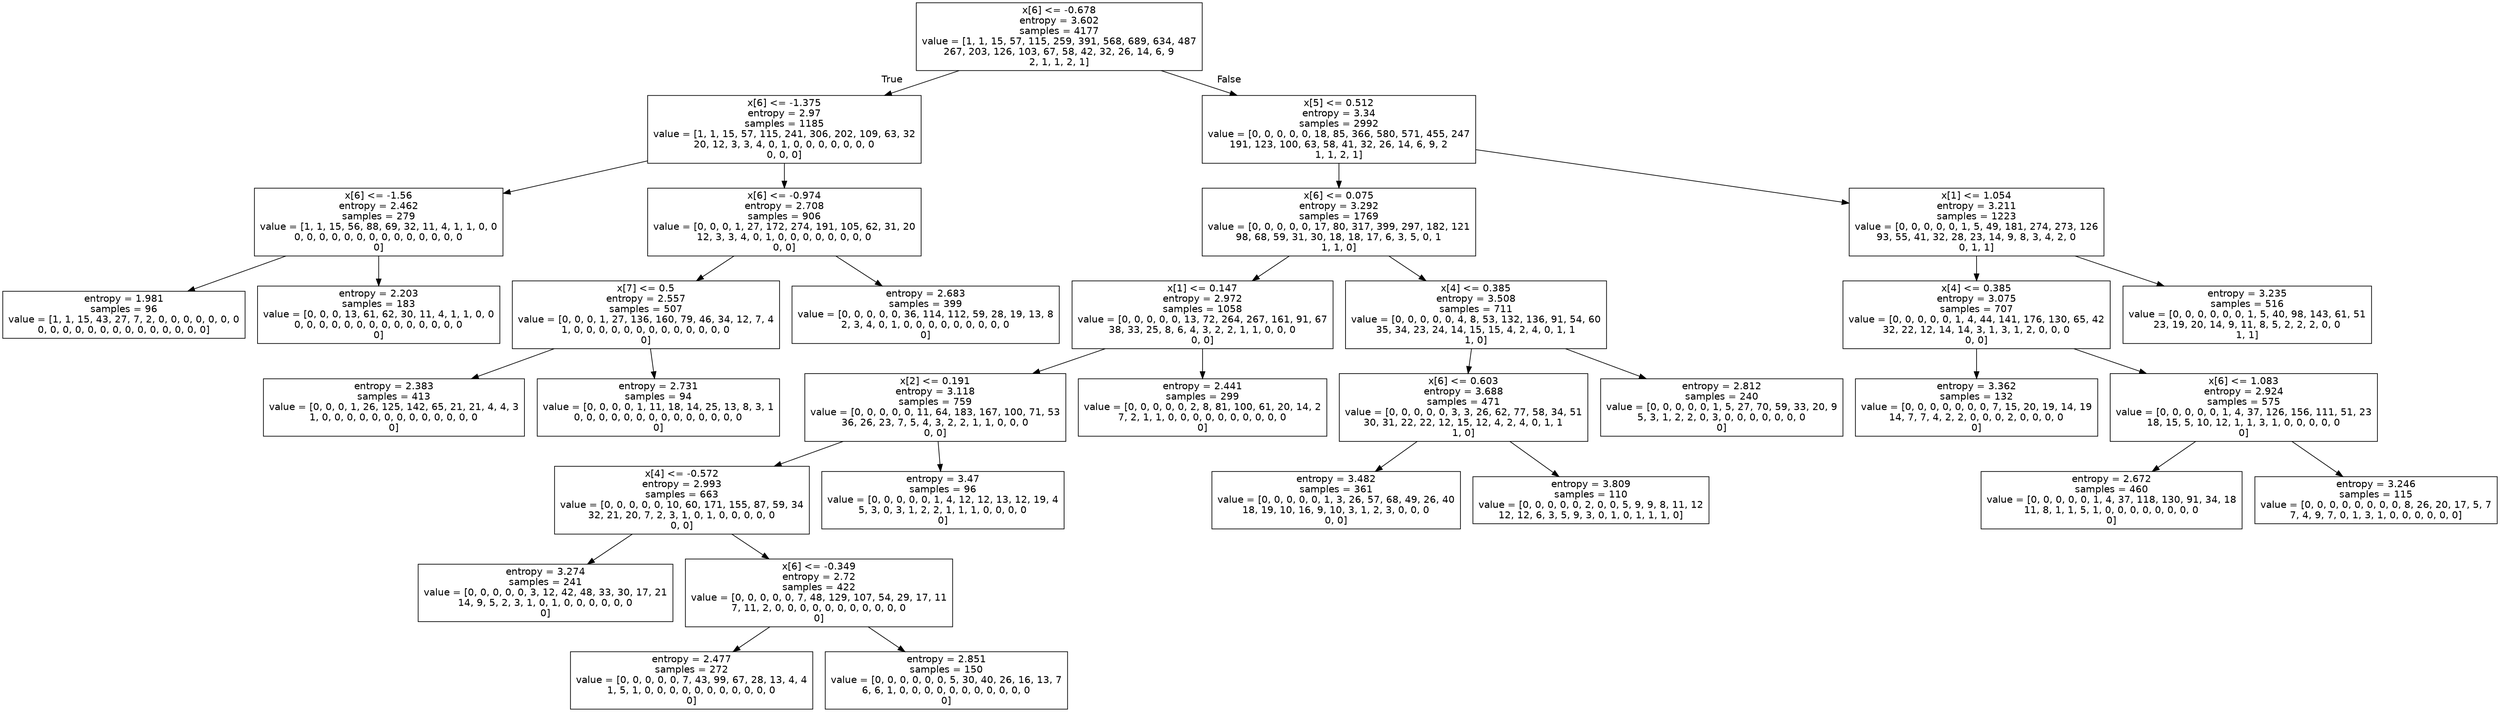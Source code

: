 digraph Tree {
node [shape=box, fontname="helvetica"] ;
edge [fontname="helvetica"] ;
0 [label="x[6] <= -0.678\nentropy = 3.602\nsamples = 4177\nvalue = [1, 1, 15, 57, 115, 259, 391, 568, 689, 634, 487\n267, 203, 126, 103, 67, 58, 42, 32, 26, 14, 6, 9\n2, 1, 1, 2, 1]"] ;
1 [label="x[6] <= -1.375\nentropy = 2.97\nsamples = 1185\nvalue = [1, 1, 15, 57, 115, 241, 306, 202, 109, 63, 32\n20, 12, 3, 3, 4, 0, 1, 0, 0, 0, 0, 0, 0, 0\n0, 0, 0]"] ;
0 -> 1 [labeldistance=2.5, labelangle=45, headlabel="True"] ;
3 [label="x[6] <= -1.56\nentropy = 2.462\nsamples = 279\nvalue = [1, 1, 15, 56, 88, 69, 32, 11, 4, 1, 1, 0, 0\n0, 0, 0, 0, 0, 0, 0, 0, 0, 0, 0, 0, 0, 0\n0]"] ;
1 -> 3 ;
9 [label="entropy = 1.981\nsamples = 96\nvalue = [1, 1, 15, 43, 27, 7, 2, 0, 0, 0, 0, 0, 0, 0\n0, 0, 0, 0, 0, 0, 0, 0, 0, 0, 0, 0, 0, 0]"] ;
3 -> 9 ;
10 [label="entropy = 2.203\nsamples = 183\nvalue = [0, 0, 0, 13, 61, 62, 30, 11, 4, 1, 1, 0, 0\n0, 0, 0, 0, 0, 0, 0, 0, 0, 0, 0, 0, 0, 0\n0]"] ;
3 -> 10 ;
4 [label="x[6] <= -0.974\nentropy = 2.708\nsamples = 906\nvalue = [0, 0, 0, 1, 27, 172, 274, 191, 105, 62, 31, 20\n12, 3, 3, 4, 0, 1, 0, 0, 0, 0, 0, 0, 0, 0\n0, 0]"] ;
1 -> 4 ;
11 [label="x[7] <= 0.5\nentropy = 2.557\nsamples = 507\nvalue = [0, 0, 0, 1, 27, 136, 160, 79, 46, 34, 12, 7, 4\n1, 0, 0, 0, 0, 0, 0, 0, 0, 0, 0, 0, 0, 0\n0]"] ;
4 -> 11 ;
19 [label="entropy = 2.383\nsamples = 413\nvalue = [0, 0, 0, 1, 26, 125, 142, 65, 21, 21, 4, 4, 3\n1, 0, 0, 0, 0, 0, 0, 0, 0, 0, 0, 0, 0, 0\n0]"] ;
11 -> 19 ;
20 [label="entropy = 2.731\nsamples = 94\nvalue = [0, 0, 0, 0, 1, 11, 18, 14, 25, 13, 8, 3, 1\n0, 0, 0, 0, 0, 0, 0, 0, 0, 0, 0, 0, 0, 0\n0]"] ;
11 -> 20 ;
12 [label="entropy = 2.683\nsamples = 399\nvalue = [0, 0, 0, 0, 0, 36, 114, 112, 59, 28, 19, 13, 8\n2, 3, 4, 0, 1, 0, 0, 0, 0, 0, 0, 0, 0, 0\n0]"] ;
4 -> 12 ;
2 [label="x[5] <= 0.512\nentropy = 3.34\nsamples = 2992\nvalue = [0, 0, 0, 0, 0, 18, 85, 366, 580, 571, 455, 247\n191, 123, 100, 63, 58, 41, 32, 26, 14, 6, 9, 2\n1, 1, 2, 1]"] ;
0 -> 2 [labeldistance=2.5, labelangle=-45, headlabel="False"] ;
5 [label="x[6] <= 0.075\nentropy = 3.292\nsamples = 1769\nvalue = [0, 0, 0, 0, 0, 17, 80, 317, 399, 297, 182, 121\n98, 68, 59, 31, 30, 18, 18, 17, 6, 3, 5, 0, 1\n1, 1, 0]"] ;
2 -> 5 ;
7 [label="x[1] <= 0.147\nentropy = 2.972\nsamples = 1058\nvalue = [0, 0, 0, 0, 0, 13, 72, 264, 267, 161, 91, 67\n38, 33, 25, 8, 6, 4, 3, 2, 2, 1, 1, 0, 0, 0\n0, 0]"] ;
5 -> 7 ;
25 [label="x[2] <= 0.191\nentropy = 3.118\nsamples = 759\nvalue = [0, 0, 0, 0, 0, 11, 64, 183, 167, 100, 71, 53\n36, 26, 23, 7, 5, 4, 3, 2, 2, 1, 1, 0, 0, 0\n0, 0]"] ;
7 -> 25 ;
27 [label="x[4] <= -0.572\nentropy = 2.993\nsamples = 663\nvalue = [0, 0, 0, 0, 0, 10, 60, 171, 155, 87, 59, 34\n32, 21, 20, 7, 2, 3, 1, 0, 1, 0, 0, 0, 0, 0\n0, 0]"] ;
25 -> 27 ;
29 [label="entropy = 3.274\nsamples = 241\nvalue = [0, 0, 0, 0, 0, 3, 12, 42, 48, 33, 30, 17, 21\n14, 9, 5, 2, 3, 1, 0, 1, 0, 0, 0, 0, 0, 0\n0]"] ;
27 -> 29 ;
30 [label="x[6] <= -0.349\nentropy = 2.72\nsamples = 422\nvalue = [0, 0, 0, 0, 0, 7, 48, 129, 107, 54, 29, 17, 11\n7, 11, 2, 0, 0, 0, 0, 0, 0, 0, 0, 0, 0, 0\n0]"] ;
27 -> 30 ;
31 [label="entropy = 2.477\nsamples = 272\nvalue = [0, 0, 0, 0, 0, 7, 43, 99, 67, 28, 13, 4, 4\n1, 5, 1, 0, 0, 0, 0, 0, 0, 0, 0, 0, 0, 0\n0]"] ;
30 -> 31 ;
32 [label="entropy = 2.851\nsamples = 150\nvalue = [0, 0, 0, 0, 0, 0, 5, 30, 40, 26, 16, 13, 7\n6, 6, 1, 0, 0, 0, 0, 0, 0, 0, 0, 0, 0, 0\n0]"] ;
30 -> 32 ;
28 [label="entropy = 3.47\nsamples = 96\nvalue = [0, 0, 0, 0, 0, 1, 4, 12, 12, 13, 12, 19, 4\n5, 3, 0, 3, 1, 2, 2, 1, 1, 1, 0, 0, 0, 0\n0]"] ;
25 -> 28 ;
26 [label="entropy = 2.441\nsamples = 299\nvalue = [0, 0, 0, 0, 0, 2, 8, 81, 100, 61, 20, 14, 2\n7, 2, 1, 1, 0, 0, 0, 0, 0, 0, 0, 0, 0, 0\n0]"] ;
7 -> 26 ;
8 [label="x[4] <= 0.385\nentropy = 3.508\nsamples = 711\nvalue = [0, 0, 0, 0, 0, 4, 8, 53, 132, 136, 91, 54, 60\n35, 34, 23, 24, 14, 15, 15, 4, 2, 4, 0, 1, 1\n1, 0]"] ;
5 -> 8 ;
15 [label="x[6] <= 0.603\nentropy = 3.688\nsamples = 471\nvalue = [0, 0, 0, 0, 0, 3, 3, 26, 62, 77, 58, 34, 51\n30, 31, 22, 22, 12, 15, 12, 4, 2, 4, 0, 1, 1\n1, 0]"] ;
8 -> 15 ;
17 [label="entropy = 3.482\nsamples = 361\nvalue = [0, 0, 0, 0, 0, 1, 3, 26, 57, 68, 49, 26, 40\n18, 19, 10, 16, 9, 10, 3, 1, 2, 3, 0, 0, 0\n0, 0]"] ;
15 -> 17 ;
18 [label="entropy = 3.809\nsamples = 110\nvalue = [0, 0, 0, 0, 0, 2, 0, 0, 5, 9, 9, 8, 11, 12\n12, 12, 6, 3, 5, 9, 3, 0, 1, 0, 1, 1, 1, 0]"] ;
15 -> 18 ;
16 [label="entropy = 2.812\nsamples = 240\nvalue = [0, 0, 0, 0, 0, 1, 5, 27, 70, 59, 33, 20, 9\n5, 3, 1, 2, 2, 0, 3, 0, 0, 0, 0, 0, 0, 0\n0]"] ;
8 -> 16 ;
6 [label="x[1] <= 1.054\nentropy = 3.211\nsamples = 1223\nvalue = [0, 0, 0, 0, 0, 1, 5, 49, 181, 274, 273, 126\n93, 55, 41, 32, 28, 23, 14, 9, 8, 3, 4, 2, 0\n0, 1, 1]"] ;
2 -> 6 ;
13 [label="x[4] <= 0.385\nentropy = 3.075\nsamples = 707\nvalue = [0, 0, 0, 0, 0, 1, 4, 44, 141, 176, 130, 65, 42\n32, 22, 12, 14, 14, 3, 1, 3, 1, 2, 0, 0, 0\n0, 0]"] ;
6 -> 13 ;
21 [label="entropy = 3.362\nsamples = 132\nvalue = [0, 0, 0, 0, 0, 0, 0, 7, 15, 20, 19, 14, 19\n14, 7, 7, 4, 2, 2, 0, 0, 0, 2, 0, 0, 0, 0\n0]"] ;
13 -> 21 ;
22 [label="x[6] <= 1.083\nentropy = 2.924\nsamples = 575\nvalue = [0, 0, 0, 0, 0, 1, 4, 37, 126, 156, 111, 51, 23\n18, 15, 5, 10, 12, 1, 1, 3, 1, 0, 0, 0, 0, 0\n0]"] ;
13 -> 22 ;
23 [label="entropy = 2.672\nsamples = 460\nvalue = [0, 0, 0, 0, 0, 1, 4, 37, 118, 130, 91, 34, 18\n11, 8, 1, 1, 5, 1, 0, 0, 0, 0, 0, 0, 0, 0\n0]"] ;
22 -> 23 ;
24 [label="entropy = 3.246\nsamples = 115\nvalue = [0, 0, 0, 0, 0, 0, 0, 0, 8, 26, 20, 17, 5, 7\n7, 4, 9, 7, 0, 1, 3, 1, 0, 0, 0, 0, 0, 0]"] ;
22 -> 24 ;
14 [label="entropy = 3.235\nsamples = 516\nvalue = [0, 0, 0, 0, 0, 0, 1, 5, 40, 98, 143, 61, 51\n23, 19, 20, 14, 9, 11, 8, 5, 2, 2, 2, 0, 0\n1, 1]"] ;
6 -> 14 ;
}